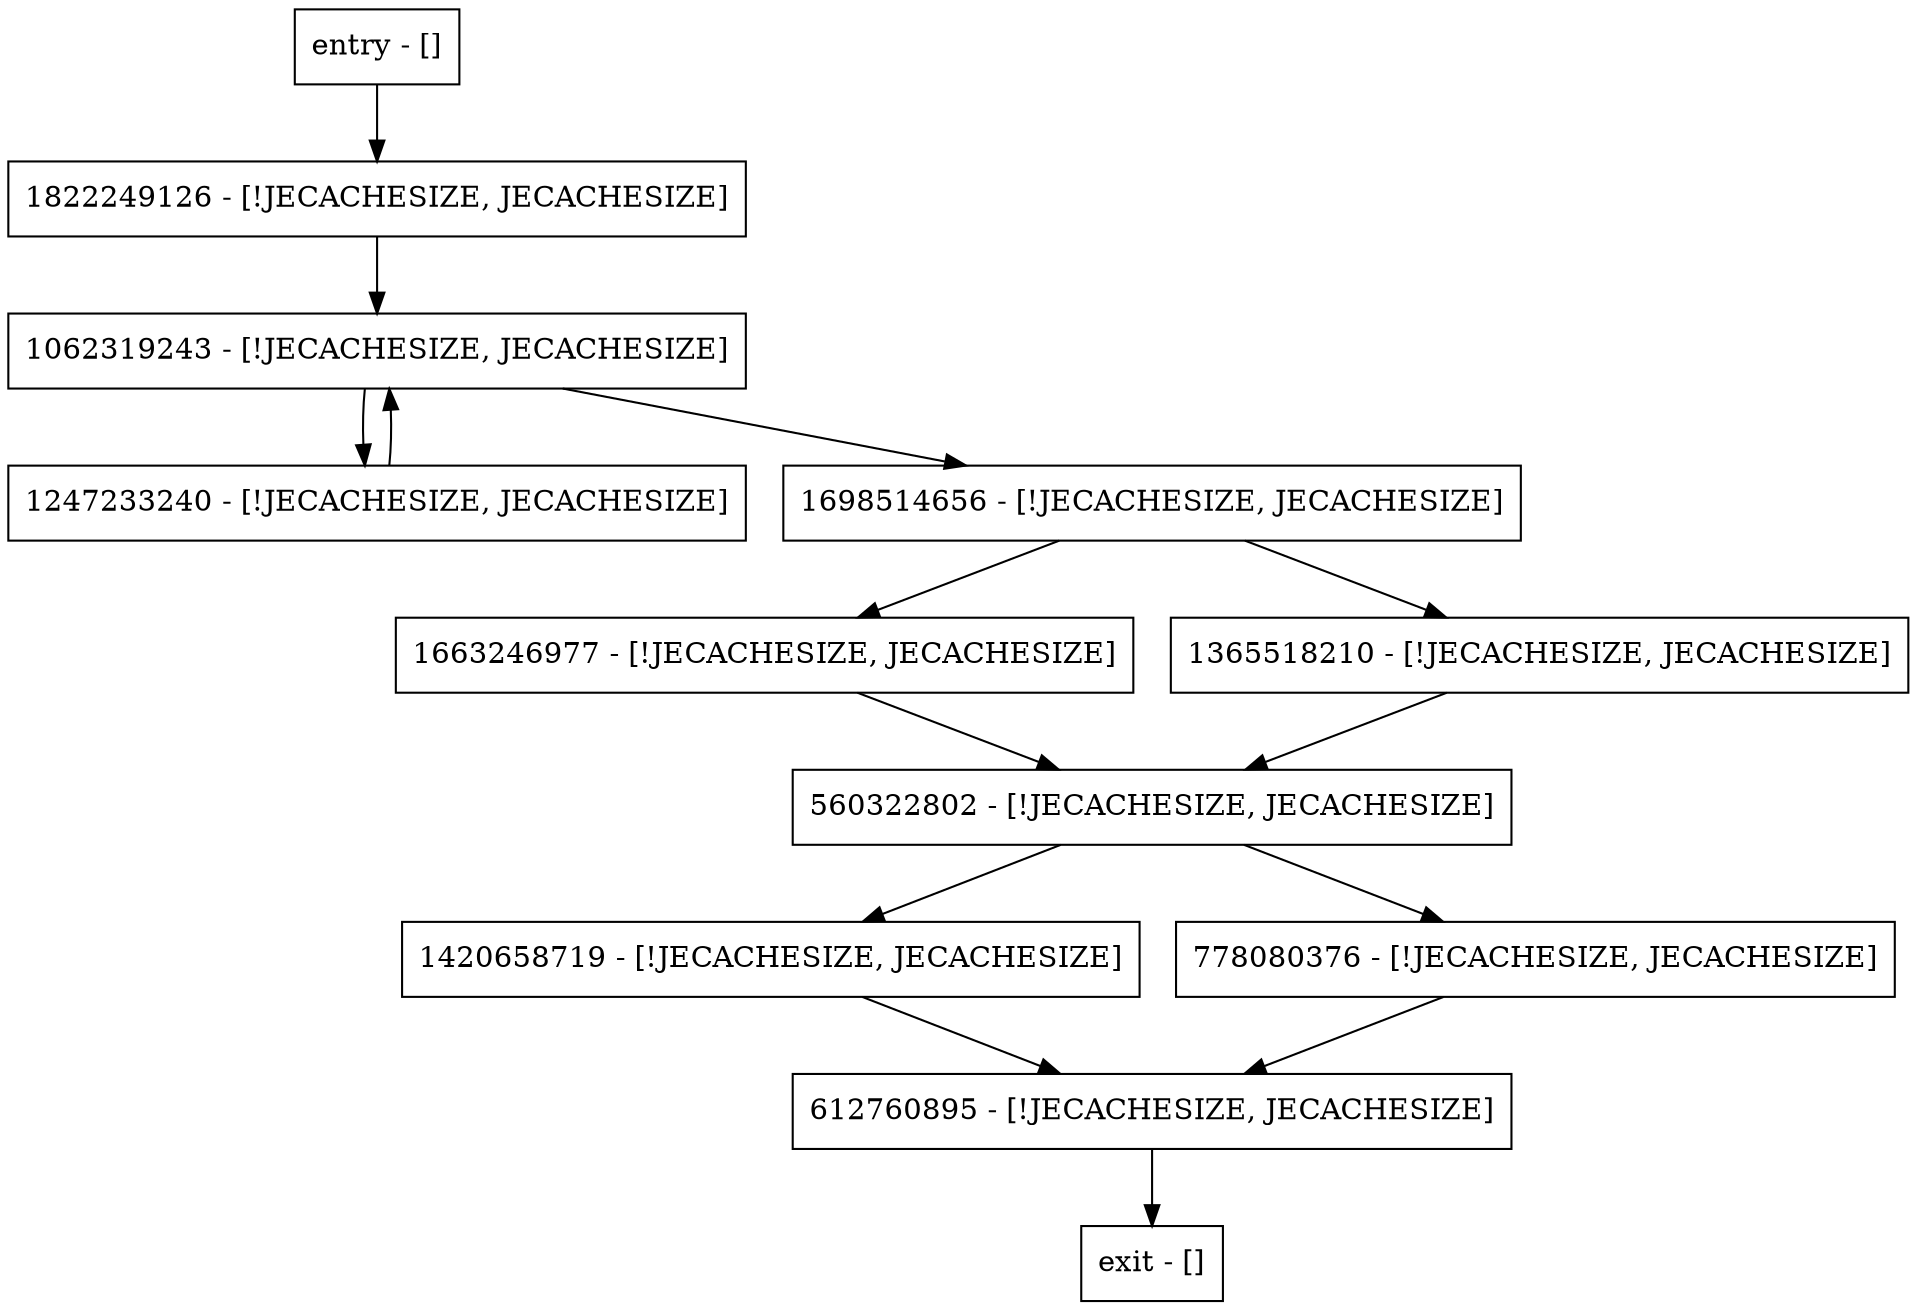 digraph printMemorySize {
node [shape=record];
560322802 [label="560322802 - [!JECACHESIZE, JECACHESIZE]"];
1420658719 [label="1420658719 - [!JECACHESIZE, JECACHESIZE]"];
1663246977 [label="1663246977 - [!JECACHESIZE, JECACHESIZE]"];
1822249126 [label="1822249126 - [!JECACHESIZE, JECACHESIZE]"];
778080376 [label="778080376 - [!JECACHESIZE, JECACHESIZE]"];
1365518210 [label="1365518210 - [!JECACHESIZE, JECACHESIZE]"];
612760895 [label="612760895 - [!JECACHESIZE, JECACHESIZE]"];
entry [label="entry - []"];
exit [label="exit - []"];
1247233240 [label="1247233240 - [!JECACHESIZE, JECACHESIZE]"];
1698514656 [label="1698514656 - [!JECACHESIZE, JECACHESIZE]"];
1062319243 [label="1062319243 - [!JECACHESIZE, JECACHESIZE]"];
entry;
exit;
560322802 -> 1420658719;
560322802 -> 778080376;
1420658719 -> 612760895;
1663246977 -> 560322802;
1822249126 -> 1062319243;
778080376 -> 612760895;
1365518210 -> 560322802;
612760895 -> exit;
entry -> 1822249126;
1247233240 -> 1062319243;
1698514656 -> 1663246977;
1698514656 -> 1365518210;
1062319243 -> 1247233240;
1062319243 -> 1698514656;
}
